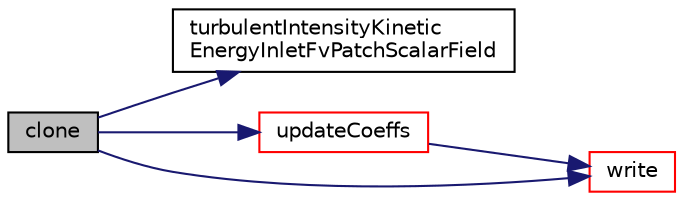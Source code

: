 digraph "clone"
{
  bgcolor="transparent";
  edge [fontname="Helvetica",fontsize="10",labelfontname="Helvetica",labelfontsize="10"];
  node [fontname="Helvetica",fontsize="10",shape=record];
  rankdir="LR";
  Node97 [label="clone",height=0.2,width=0.4,color="black", fillcolor="grey75", style="filled", fontcolor="black"];
  Node97 -> Node98 [color="midnightblue",fontsize="10",style="solid",fontname="Helvetica"];
  Node98 [label="turbulentIntensityKinetic\lEnergyInletFvPatchScalarField",height=0.2,width=0.4,color="black",URL="$a23117.html#a59af2ca160713732ea478f5d5fc62a20",tooltip="Construct from patch and internal field. "];
  Node97 -> Node99 [color="midnightblue",fontsize="10",style="solid",fontname="Helvetica"];
  Node99 [label="updateCoeffs",height=0.2,width=0.4,color="red",URL="$a23117.html#a7e24eafac629d3733181cd942d4c902f",tooltip="Update the coefficients associated with the patch field. "];
  Node99 -> Node106 [color="midnightblue",fontsize="10",style="solid",fontname="Helvetica"];
  Node106 [label="write",height=0.2,width=0.4,color="red",URL="$a23117.html#a293fdfec8bdfbd5c3913ab4c9f3454ff",tooltip="Write. "];
  Node97 -> Node106 [color="midnightblue",fontsize="10",style="solid",fontname="Helvetica"];
}
